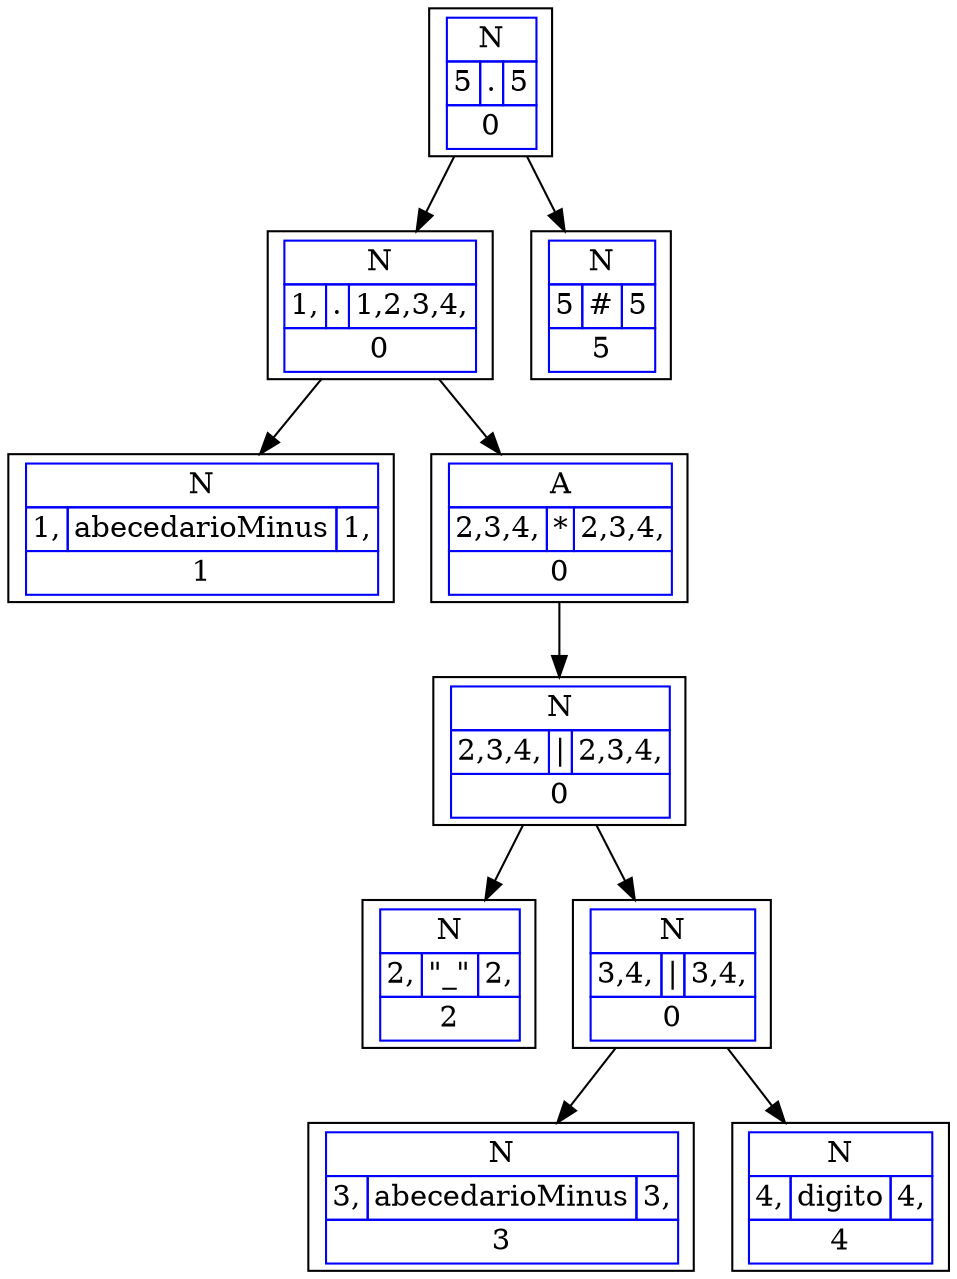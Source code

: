 digraph G{
rankdir=UD
node[shape=box]
concentrate=true
nodo10 [ label =< 
<table border='0' cellborder='1' color='blue' cellspacing='0'>
<tr><td colspan="3">N</td></tr>
<tr><td>5</td><td>.</td><td>5</td></tr>
<tr><td colspan="3">0</td></tr>
</table>
>];
nodo8 [ label =< 
<table border='0' cellborder='1' color='blue' cellspacing='0'>
<tr><td colspan="3">N</td></tr>
<tr><td>1,</td><td>.</td><td>1,2,3,4,</td></tr>
<tr><td colspan="3">0</td></tr>
</table>
>];
nodo1 [ label =< 
<table border='0' cellborder='1' color='blue' cellspacing='0'>
<tr><td colspan="3">N</td></tr>
<tr><td>1,</td><td>abecedarioMinus</td><td>1,</td></tr>
<tr><td colspan="3">1</td></tr>
</table>
>];
nodo8->nodo1
nodo7 [ label =< 
<table border='0' cellborder='1' color='blue' cellspacing='0'>
<tr><td colspan="3">A</td></tr>
<tr><td>2,3,4,</td><td>*</td><td>2,3,4,</td></tr>
<tr><td colspan="3">0</td></tr>
</table>
>];
nodo6 [ label =< 
<table border='0' cellborder='1' color='blue' cellspacing='0'>
<tr><td colspan="3">N</td></tr>
<tr><td>2,3,4,</td><td>|</td><td>2,3,4,</td></tr>
<tr><td colspan="3">0</td></tr>
</table>
>];
nodo2 [ label =< 
<table border='0' cellborder='1' color='blue' cellspacing='0'>
<tr><td colspan="3">N</td></tr>
<tr><td>2,</td><td>"_"</td><td>2,</td></tr>
<tr><td colspan="3">2</td></tr>
</table>
>];
nodo6->nodo2
nodo5 [ label =< 
<table border='0' cellborder='1' color='blue' cellspacing='0'>
<tr><td colspan="3">N</td></tr>
<tr><td>3,4,</td><td>|</td><td>3,4,</td></tr>
<tr><td colspan="3">0</td></tr>
</table>
>];
nodo3 [ label =< 
<table border='0' cellborder='1' color='blue' cellspacing='0'>
<tr><td colspan="3">N</td></tr>
<tr><td>3,</td><td>abecedarioMinus</td><td>3,</td></tr>
<tr><td colspan="3">3</td></tr>
</table>
>];
nodo5->nodo3
nodo4 [ label =< 
<table border='0' cellborder='1' color='blue' cellspacing='0'>
<tr><td colspan="3">N</td></tr>
<tr><td>4,</td><td>digito</td><td>4,</td></tr>
<tr><td colspan="3">4</td></tr>
</table>
>];
nodo5->nodo4
nodo6->nodo5
nodo7->nodo6
nodo8->nodo7
nodo10->nodo8
nodo9 [ label =< 
<table border='0' cellborder='1' color='blue' cellspacing='0'>
<tr><td colspan="3">N</td></tr>
<tr><td>5</td><td>#</td><td>5</td></tr>
<tr><td colspan="3">5</td></tr>
</table>
>];
nodo10->nodo9

}
